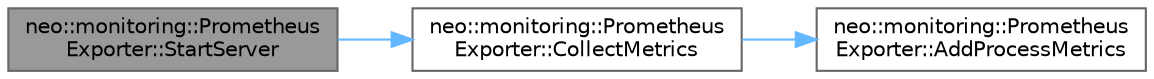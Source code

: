 digraph "neo::monitoring::PrometheusExporter::StartServer"
{
 // LATEX_PDF_SIZE
  bgcolor="transparent";
  edge [fontname=Helvetica,fontsize=10,labelfontname=Helvetica,labelfontsize=10];
  node [fontname=Helvetica,fontsize=10,shape=box,height=0.2,width=0.4];
  rankdir="LR";
  Node1 [id="Node000001",label="neo::monitoring::Prometheus\lExporter::StartServer",height=0.2,width=0.4,color="gray40", fillcolor="grey60", style="filled", fontcolor="black",tooltip="Start HTTP server for metrics export."];
  Node1 -> Node2 [id="edge1_Node000001_Node000002",color="steelblue1",style="solid",tooltip=" "];
  Node2 [id="Node000002",label="neo::monitoring::Prometheus\lExporter::CollectMetrics",height=0.2,width=0.4,color="grey40", fillcolor="white", style="filled",URL="$classneo_1_1monitoring_1_1_prometheus_exporter.html#af69aedae2820fc6578cb6d883e17a56f",tooltip="Collect all metrics in Prometheus format."];
  Node2 -> Node3 [id="edge2_Node000002_Node000003",color="steelblue1",style="solid",tooltip=" "];
  Node3 [id="Node000003",label="neo::monitoring::Prometheus\lExporter::AddProcessMetrics",height=0.2,width=0.4,color="grey40", fillcolor="white", style="filled",URL="$classneo_1_1monitoring_1_1_prometheus_exporter.html#a2ea4880f91c743c9b1323484e34f85c5",tooltip=" "];
}

